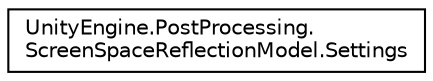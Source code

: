 digraph "Graphical Class Hierarchy"
{
  edge [fontname="Helvetica",fontsize="10",labelfontname="Helvetica",labelfontsize="10"];
  node [fontname="Helvetica",fontsize="10",shape=record];
  rankdir="LR";
  Node0 [label="UnityEngine.PostProcessing.\lScreenSpaceReflectionModel.Settings",height=0.2,width=0.4,color="black", fillcolor="white", style="filled",URL="$struct_unity_engine_1_1_post_processing_1_1_screen_space_reflection_model_1_1_settings.html"];
}
